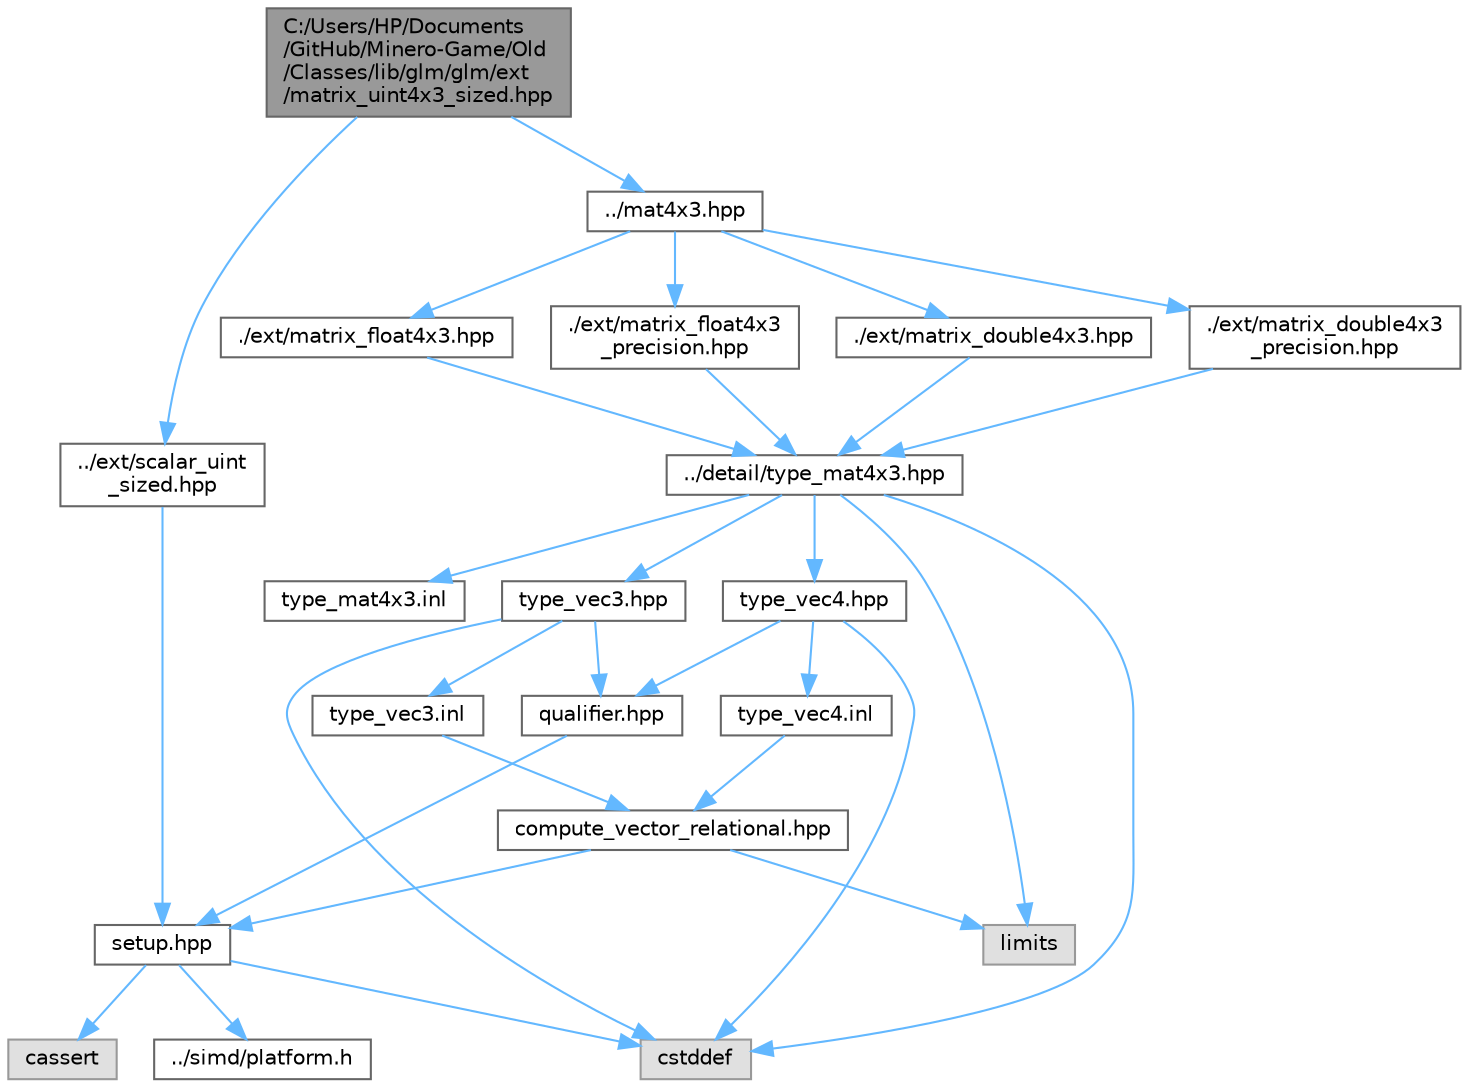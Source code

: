 digraph "C:/Users/HP/Documents/GitHub/Minero-Game/Old/Classes/lib/glm/glm/ext/matrix_uint4x3_sized.hpp"
{
 // LATEX_PDF_SIZE
  bgcolor="transparent";
  edge [fontname=Helvetica,fontsize=10,labelfontname=Helvetica,labelfontsize=10];
  node [fontname=Helvetica,fontsize=10,shape=box,height=0.2,width=0.4];
  Node1 [id="Node000001",label="C:/Users/HP/Documents\l/GitHub/Minero-Game/Old\l/Classes/lib/glm/glm/ext\l/matrix_uint4x3_sized.hpp",height=0.2,width=0.4,color="gray40", fillcolor="grey60", style="filled", fontcolor="black",tooltip=" "];
  Node1 -> Node2 [id="edge61_Node000001_Node000002",color="steelblue1",style="solid",tooltip=" "];
  Node2 [id="Node000002",label="../mat4x3.hpp",height=0.2,width=0.4,color="grey40", fillcolor="white", style="filled",URL="$_old_2_classes_2lib_2glm_2glm_2mat4x3_8hpp.html",tooltip=" "];
  Node2 -> Node3 [id="edge62_Node000002_Node000003",color="steelblue1",style="solid",tooltip=" "];
  Node3 [id="Node000003",label="./ext/matrix_double4x3.hpp",height=0.2,width=0.4,color="grey40", fillcolor="white", style="filled",URL="$_old_2_classes_2lib_2glm_2glm_2ext_2matrix__double4x3_8hpp.html",tooltip=" "];
  Node3 -> Node4 [id="edge63_Node000003_Node000004",color="steelblue1",style="solid",tooltip=" "];
  Node4 [id="Node000004",label="../detail/type_mat4x3.hpp",height=0.2,width=0.4,color="grey40", fillcolor="white", style="filled",URL="$_old_2_classes_2lib_2glm_2glm_2detail_2type__mat4x3_8hpp.html",tooltip=" "];
  Node4 -> Node5 [id="edge64_Node000004_Node000005",color="steelblue1",style="solid",tooltip=" "];
  Node5 [id="Node000005",label="type_vec3.hpp",height=0.2,width=0.4,color="grey40", fillcolor="white", style="filled",URL="$_old_2_classes_2lib_2glm_2glm_2detail_2type__vec3_8hpp.html",tooltip=" "];
  Node5 -> Node6 [id="edge65_Node000005_Node000006",color="steelblue1",style="solid",tooltip=" "];
  Node6 [id="Node000006",label="qualifier.hpp",height=0.2,width=0.4,color="grey40", fillcolor="white", style="filled",URL="$_old_2_classes_2lib_2glm_2glm_2detail_2qualifier_8hpp.html",tooltip=" "];
  Node6 -> Node7 [id="edge66_Node000006_Node000007",color="steelblue1",style="solid",tooltip=" "];
  Node7 [id="Node000007",label="setup.hpp",height=0.2,width=0.4,color="grey40", fillcolor="white", style="filled",URL="$_old_2_classes_2lib_2glm_2glm_2detail_2setup_8hpp.html",tooltip=" "];
  Node7 -> Node8 [id="edge67_Node000007_Node000008",color="steelblue1",style="solid",tooltip=" "];
  Node8 [id="Node000008",label="cassert",height=0.2,width=0.4,color="grey60", fillcolor="#E0E0E0", style="filled",tooltip=" "];
  Node7 -> Node9 [id="edge68_Node000007_Node000009",color="steelblue1",style="solid",tooltip=" "];
  Node9 [id="Node000009",label="cstddef",height=0.2,width=0.4,color="grey60", fillcolor="#E0E0E0", style="filled",tooltip=" "];
  Node7 -> Node10 [id="edge69_Node000007_Node000010",color="steelblue1",style="solid",tooltip=" "];
  Node10 [id="Node000010",label="../simd/platform.h",height=0.2,width=0.4,color="grey40", fillcolor="white", style="filled",URL="$_old_2_classes_2lib_2glm_2glm_2simd_2platform_8h.html",tooltip=" "];
  Node5 -> Node9 [id="edge70_Node000005_Node000009",color="steelblue1",style="solid",tooltip=" "];
  Node5 -> Node11 [id="edge71_Node000005_Node000011",color="steelblue1",style="solid",tooltip=" "];
  Node11 [id="Node000011",label="type_vec3.inl",height=0.2,width=0.4,color="grey40", fillcolor="white", style="filled",URL="$_old_2_classes_2lib_2glm_2glm_2detail_2type__vec3_8inl.html",tooltip=" "];
  Node11 -> Node12 [id="edge72_Node000011_Node000012",color="steelblue1",style="solid",tooltip=" "];
  Node12 [id="Node000012",label="compute_vector_relational.hpp",height=0.2,width=0.4,color="grey40", fillcolor="white", style="filled",URL="$_old_2_classes_2lib_2glm_2glm_2detail_2compute__vector__relational_8hpp.html",tooltip=" "];
  Node12 -> Node7 [id="edge73_Node000012_Node000007",color="steelblue1",style="solid",tooltip=" "];
  Node12 -> Node13 [id="edge74_Node000012_Node000013",color="steelblue1",style="solid",tooltip=" "];
  Node13 [id="Node000013",label="limits",height=0.2,width=0.4,color="grey60", fillcolor="#E0E0E0", style="filled",tooltip=" "];
  Node4 -> Node14 [id="edge75_Node000004_Node000014",color="steelblue1",style="solid",tooltip=" "];
  Node14 [id="Node000014",label="type_vec4.hpp",height=0.2,width=0.4,color="grey40", fillcolor="white", style="filled",URL="$_old_2_classes_2lib_2glm_2glm_2detail_2type__vec4_8hpp.html",tooltip=" "];
  Node14 -> Node6 [id="edge76_Node000014_Node000006",color="steelblue1",style="solid",tooltip=" "];
  Node14 -> Node9 [id="edge77_Node000014_Node000009",color="steelblue1",style="solid",tooltip=" "];
  Node14 -> Node15 [id="edge78_Node000014_Node000015",color="steelblue1",style="solid",tooltip=" "];
  Node15 [id="Node000015",label="type_vec4.inl",height=0.2,width=0.4,color="grey40", fillcolor="white", style="filled",URL="$_old_2_classes_2lib_2glm_2glm_2detail_2type__vec4_8inl.html",tooltip=" "];
  Node15 -> Node12 [id="edge79_Node000015_Node000012",color="steelblue1",style="solid",tooltip=" "];
  Node4 -> Node13 [id="edge80_Node000004_Node000013",color="steelblue1",style="solid",tooltip=" "];
  Node4 -> Node9 [id="edge81_Node000004_Node000009",color="steelblue1",style="solid",tooltip=" "];
  Node4 -> Node16 [id="edge82_Node000004_Node000016",color="steelblue1",style="solid",tooltip=" "];
  Node16 [id="Node000016",label="type_mat4x3.inl",height=0.2,width=0.4,color="grey40", fillcolor="white", style="filled",URL="$_old_2_classes_2lib_2glm_2glm_2detail_2type__mat4x3_8inl.html",tooltip=" "];
  Node2 -> Node17 [id="edge83_Node000002_Node000017",color="steelblue1",style="solid",tooltip=" "];
  Node17 [id="Node000017",label="./ext/matrix_double4x3\l_precision.hpp",height=0.2,width=0.4,color="grey40", fillcolor="white", style="filled",URL="$_old_2_classes_2lib_2glm_2glm_2ext_2matrix__double4x3__precision_8hpp.html",tooltip=" "];
  Node17 -> Node4 [id="edge84_Node000017_Node000004",color="steelblue1",style="solid",tooltip=" "];
  Node2 -> Node18 [id="edge85_Node000002_Node000018",color="steelblue1",style="solid",tooltip=" "];
  Node18 [id="Node000018",label="./ext/matrix_float4x3.hpp",height=0.2,width=0.4,color="grey40", fillcolor="white", style="filled",URL="$_old_2_classes_2lib_2glm_2glm_2ext_2matrix__float4x3_8hpp.html",tooltip=" "];
  Node18 -> Node4 [id="edge86_Node000018_Node000004",color="steelblue1",style="solid",tooltip=" "];
  Node2 -> Node19 [id="edge87_Node000002_Node000019",color="steelblue1",style="solid",tooltip=" "];
  Node19 [id="Node000019",label="./ext/matrix_float4x3\l_precision.hpp",height=0.2,width=0.4,color="grey40", fillcolor="white", style="filled",URL="$_old_2_classes_2lib_2glm_2glm_2ext_2matrix__float4x3__precision_8hpp.html",tooltip=" "];
  Node19 -> Node4 [id="edge88_Node000019_Node000004",color="steelblue1",style="solid",tooltip=" "];
  Node1 -> Node20 [id="edge89_Node000001_Node000020",color="steelblue1",style="solid",tooltip=" "];
  Node20 [id="Node000020",label="../ext/scalar_uint\l_sized.hpp",height=0.2,width=0.4,color="grey40", fillcolor="white", style="filled",URL="$_old_2_classes_2lib_2glm_2glm_2ext_2scalar__uint__sized_8hpp.html",tooltip=" "];
  Node20 -> Node7 [id="edge90_Node000020_Node000007",color="steelblue1",style="solid",tooltip=" "];
}
